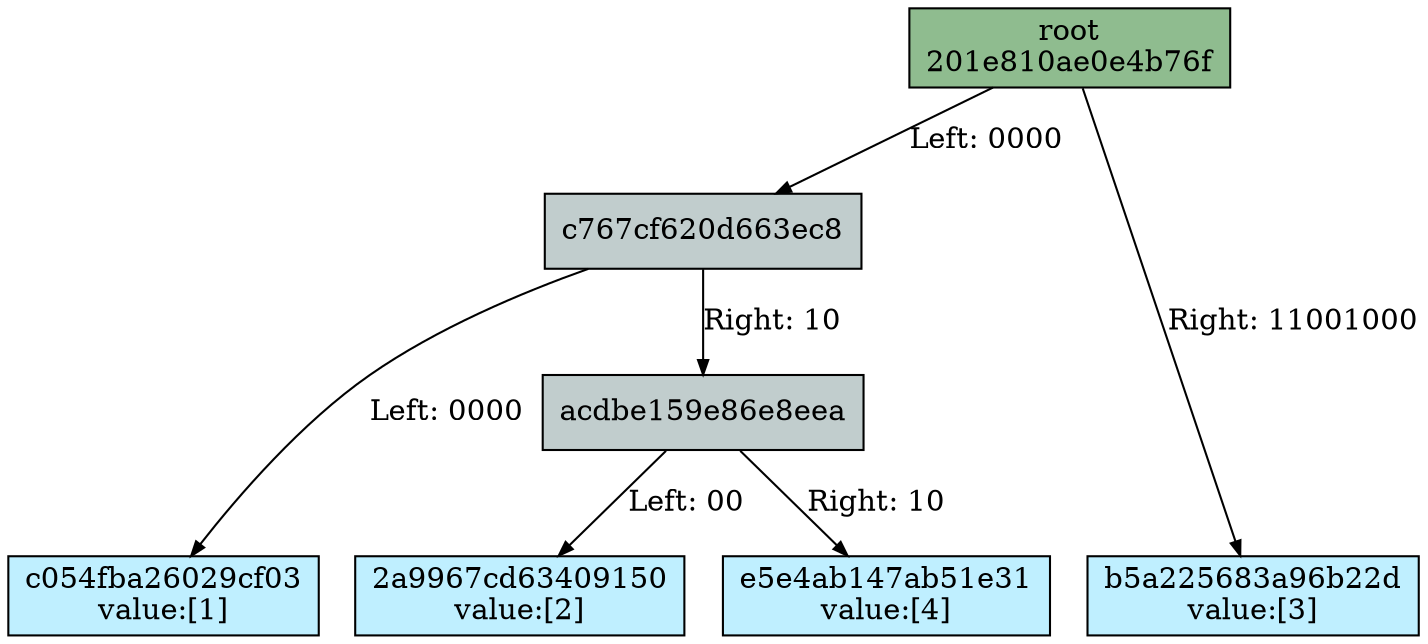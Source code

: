 Digraph merkletree {

h201e810ae0e4b76f -> hc767cf620d663ec8 [arrowsize=0.7 label="Left: 0000\l" nojustify=true ];
hc767cf620d663ec8 -> hc054fba26029cf03 [arrowsize=0.7 label="Left: 0000" nojustify=true ];
hc767cf620d663ec8 -> hacdbe159e86e8eea [arrowsize=0.7 label="Right: 10\l" nojustify=true ];
hacdbe159e86e8eea -> h2a9967cd63409150 [arrowsize=0.7 label="Left: 00" nojustify=true ];
hacdbe159e86e8eea -> he5e4ab147ab51e31 [arrowsize=0.7 label="Right: 10" nojustify=true ];
h201e810ae0e4b76f -> hb5a225683a96b22d [arrowsize=0.7 label="Right: 11001000" nojustify=true ];

Subgraph depth_0 {
rank=same

h201e810ae0e4b76f [fillcolor=darkseagreen label="root\n201e810ae0e4b76f" ordering=out shape=box style=filled ];
}


Subgraph depth_4 {
rank=same

hc767cf620d663ec8 [fillcolor=azure3 label="c767cf620d663ec8" ordering=out shape=box style=filled ];
}


Subgraph depth_256 {
rank=same

hc054fba26029cf03 [fillcolor=lightblue1 label="c054fba26029cf03\nvalue:[1]" ordering=out shape=box style=filled ];
h2a9967cd63409150 [fillcolor=lightblue1 label="2a9967cd63409150\nvalue:[2]" ordering=out shape=box style=filled ];
he5e4ab147ab51e31 [fillcolor=lightblue1 label="e5e4ab147ab51e31\nvalue:[4]" ordering=out shape=box style=filled ];
hb5a225683a96b22d [fillcolor=lightblue1 label="b5a225683a96b22d\nvalue:[3]" ordering=out shape=box style=filled ];
}


Subgraph depth_6 {
rank=same

hacdbe159e86e8eea [fillcolor=azure3 label="acdbe159e86e8eea" ordering=out shape=box style=filled ];
}

}
